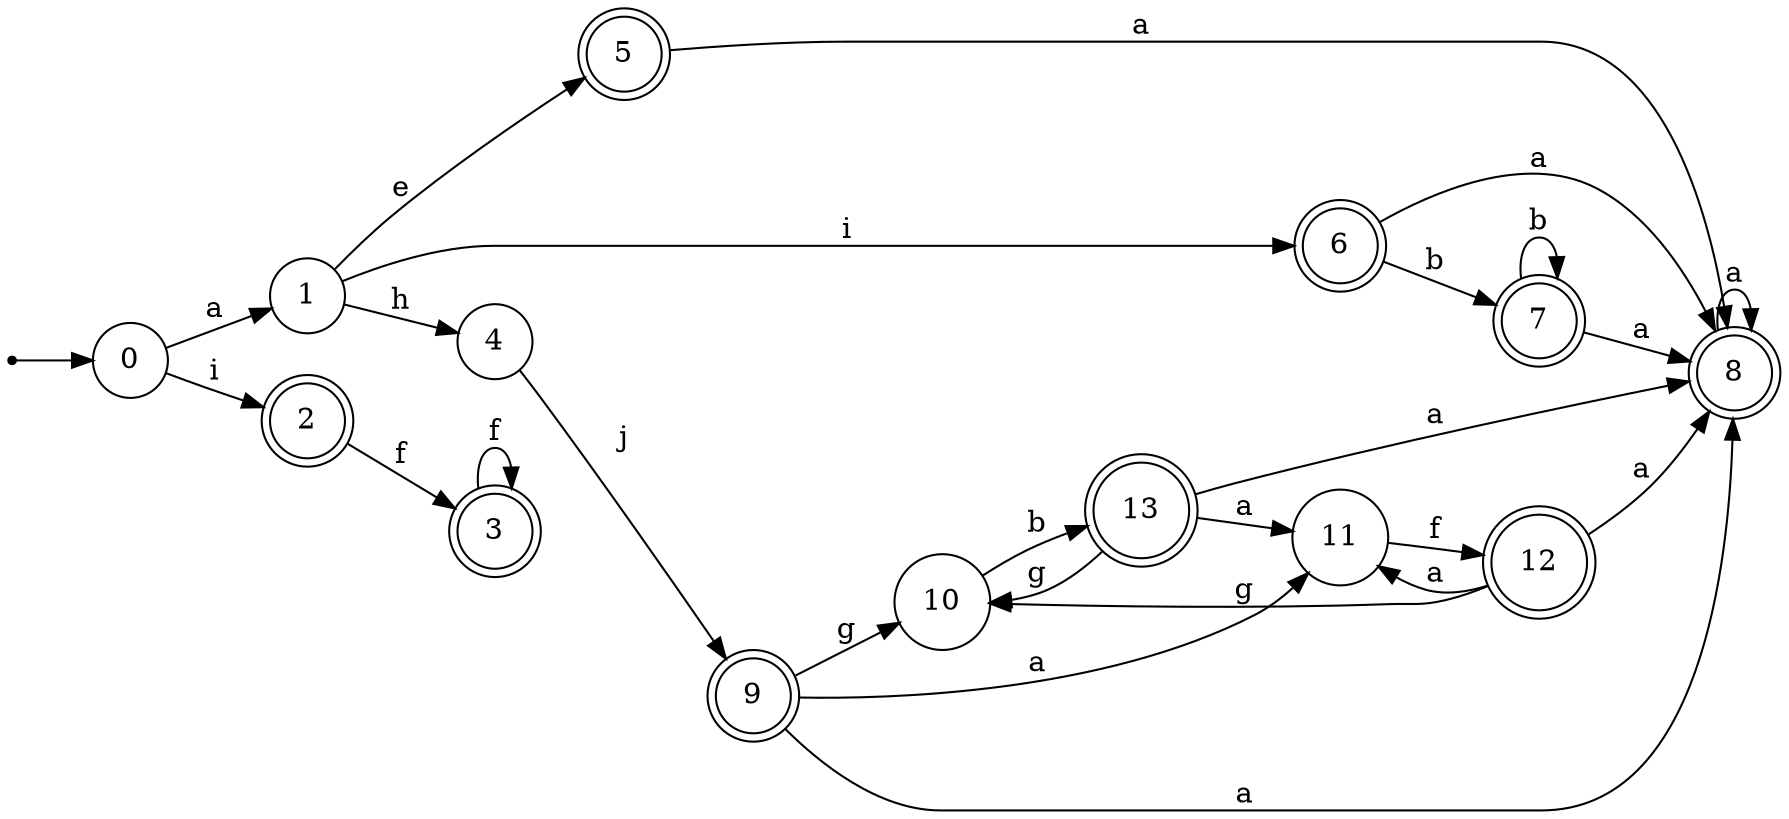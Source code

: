 digraph finite_state_machine {
rankdir=LR;
size="20,20";
node [shape = point]; "dummy0"
node [shape = circle]; "0";
"dummy0" -> "0";
node [shape = circle]; "1";
node [shape = doublecircle]; "2";node [shape = doublecircle]; "3";node [shape = circle]; "4";
node [shape = doublecircle]; "5";node [shape = doublecircle]; "6";node [shape = doublecircle]; "7";node [shape = doublecircle]; "8";node [shape = doublecircle]; "9";node [shape = circle]; "10";
node [shape = circle]; "11";
node [shape = doublecircle]; "12";node [shape = doublecircle]; "13";"0" -> "1" [label = "a"];
 "0" -> "2" [label = "i"];
 "2" -> "3" [label = "f"];
 "3" -> "3" [label = "f"];
 "1" -> "4" [label = "h"];
 "1" -> "5" [label = "e"];
 "1" -> "6" [label = "i"];
 "6" -> "7" [label = "b"];
 "6" -> "8" [label = "a"];
 "8" -> "8" [label = "a"];
 "7" -> "7" [label = "b"];
 "7" -> "8" [label = "a"];
 "5" -> "8" [label = "a"];
 "4" -> "9" [label = "j"];
 "9" -> "10" [label = "g"];
 "9" -> "8" [label = "a"];
 "9" -> "11" [label = "a"];
 "11" -> "12" [label = "f"];
 "12" -> "8" [label = "a"];
 "12" -> "11" [label = "a"];
 "12" -> "10" [label = "g"];
 "10" -> "13" [label = "b"];
 "13" -> "10" [label = "g"];
 "13" -> "8" [label = "a"];
 "13" -> "11" [label = "a"];
 }
